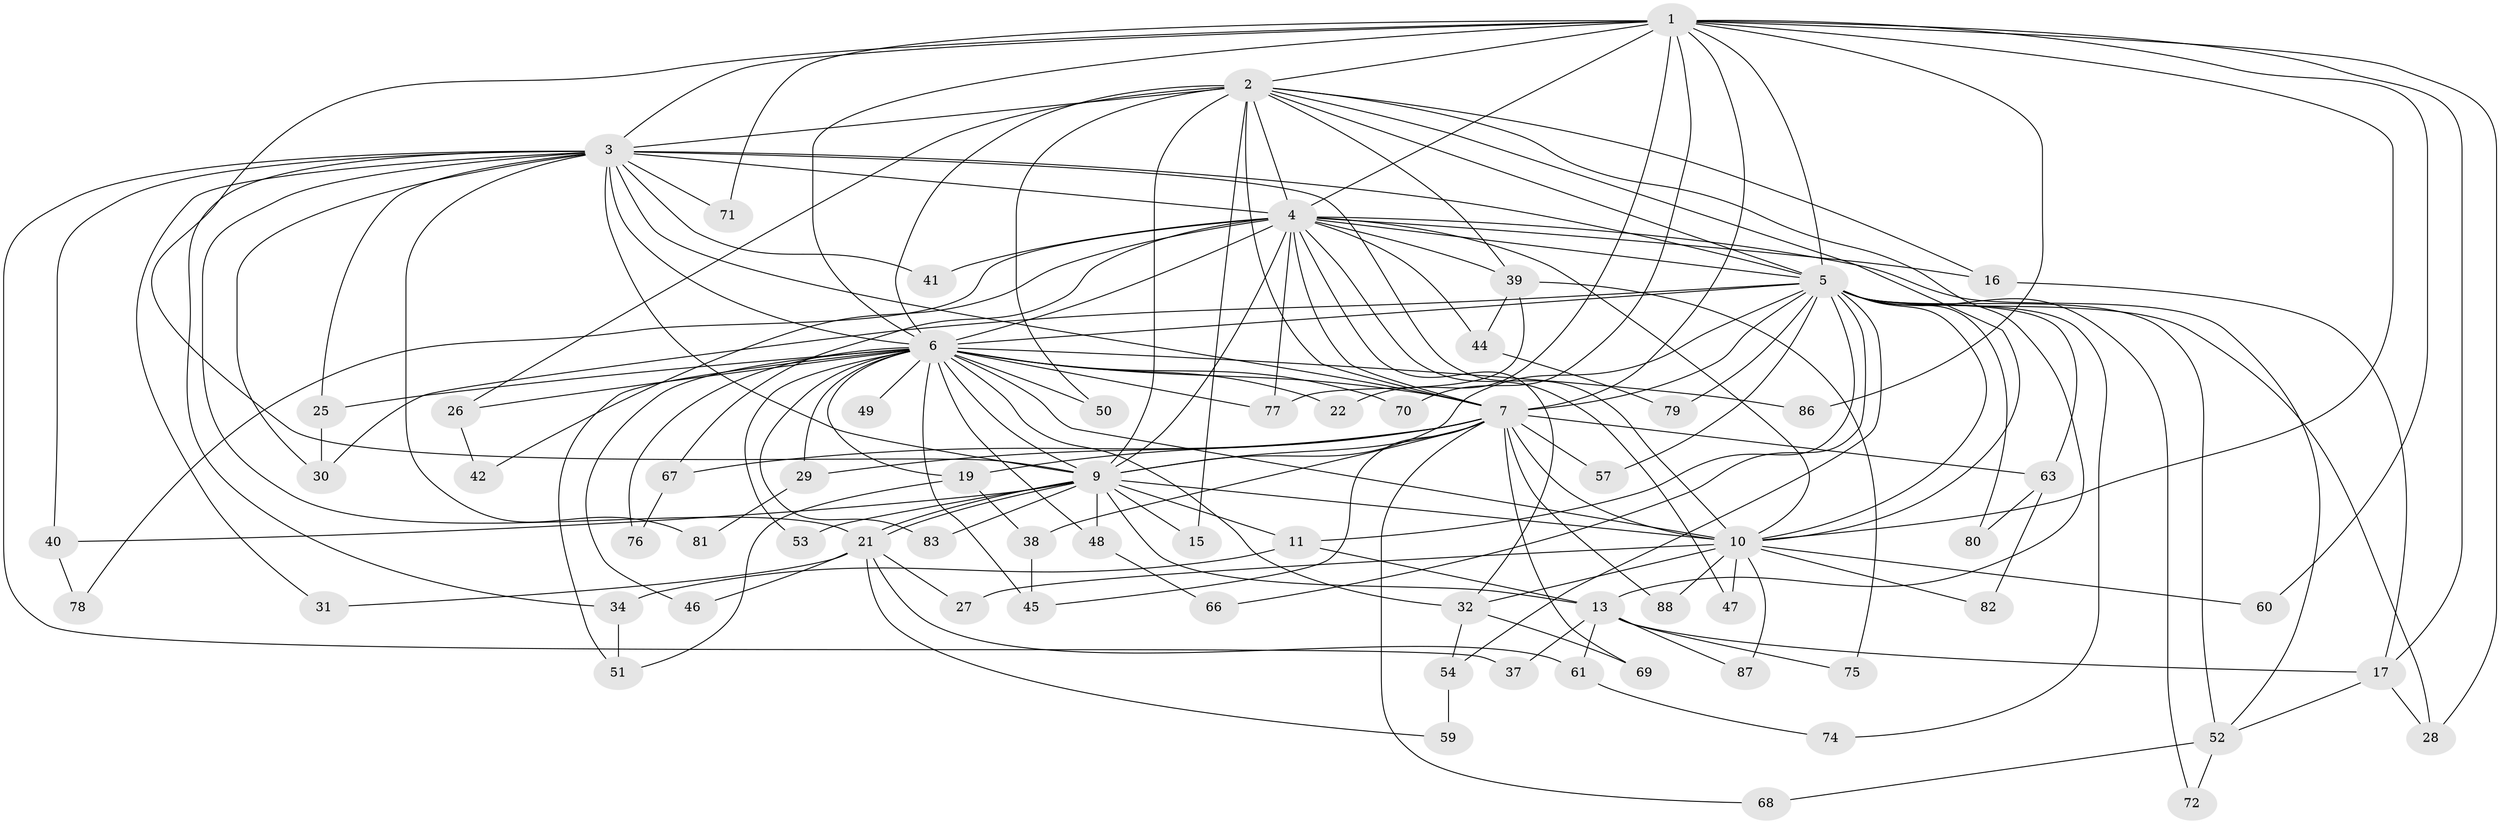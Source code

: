 // Generated by graph-tools (version 1.1) at 2025/23/03/03/25 07:23:47]
// undirected, 68 vertices, 163 edges
graph export_dot {
graph [start="1"]
  node [color=gray90,style=filled];
  1 [super="+73"];
  2 [super="+56"];
  3 [super="+14"];
  4 [super="+20"];
  5 [super="+24"];
  6 [super="+8"];
  7 [super="+36"];
  9 [super="+18"];
  10 [super="+12"];
  11 [super="+64"];
  13 [super="+23"];
  15;
  16;
  17 [super="+35"];
  19;
  21 [super="+55"];
  22;
  25;
  26;
  27;
  28 [super="+62"];
  29;
  30 [super="+43"];
  31;
  32 [super="+33"];
  34 [super="+89"];
  37;
  38;
  39 [super="+85"];
  40 [super="+58"];
  41;
  42;
  44;
  45 [super="+84"];
  46;
  47;
  48;
  49;
  50;
  51;
  52 [super="+65"];
  53;
  54;
  57;
  59;
  60;
  61;
  63;
  66;
  67;
  68;
  69;
  70;
  71;
  72;
  74;
  75;
  76;
  77;
  78;
  79;
  80;
  81;
  82;
  83;
  86;
  87;
  88;
  1 -- 2;
  1 -- 3 [weight=2];
  1 -- 4;
  1 -- 5;
  1 -- 6 [weight=2];
  1 -- 7;
  1 -- 9;
  1 -- 10;
  1 -- 22;
  1 -- 28;
  1 -- 60;
  1 -- 70;
  1 -- 71;
  1 -- 86;
  1 -- 17;
  2 -- 3;
  2 -- 4;
  2 -- 5;
  2 -- 6 [weight=2];
  2 -- 7;
  2 -- 9;
  2 -- 10;
  2 -- 15;
  2 -- 16;
  2 -- 26;
  2 -- 39 [weight=2];
  2 -- 50;
  2 -- 13;
  3 -- 4;
  3 -- 5 [weight=2];
  3 -- 6 [weight=3];
  3 -- 7;
  3 -- 9;
  3 -- 10;
  3 -- 25;
  3 -- 31;
  3 -- 34;
  3 -- 37;
  3 -- 40;
  3 -- 41;
  3 -- 71;
  3 -- 81;
  3 -- 30;
  3 -- 21;
  4 -- 5;
  4 -- 6 [weight=3];
  4 -- 7;
  4 -- 9;
  4 -- 10;
  4 -- 16;
  4 -- 32;
  4 -- 39;
  4 -- 42;
  4 -- 44;
  4 -- 47;
  4 -- 52;
  4 -- 67;
  4 -- 77;
  4 -- 78;
  4 -- 41;
  5 -- 6 [weight=2];
  5 -- 7;
  5 -- 9;
  5 -- 10;
  5 -- 11 [weight=2];
  5 -- 28;
  5 -- 54;
  5 -- 57;
  5 -- 63;
  5 -- 66;
  5 -- 72;
  5 -- 74;
  5 -- 79;
  5 -- 80;
  5 -- 52;
  5 -- 30;
  6 -- 7 [weight=2];
  6 -- 9 [weight=2];
  6 -- 10 [weight=3];
  6 -- 25;
  6 -- 29;
  6 -- 46;
  6 -- 49 [weight=2];
  6 -- 50;
  6 -- 76;
  6 -- 70;
  6 -- 77;
  6 -- 19;
  6 -- 83;
  6 -- 22;
  6 -- 86;
  6 -- 26;
  6 -- 32;
  6 -- 45;
  6 -- 48;
  6 -- 51;
  6 -- 53;
  7 -- 9 [weight=3];
  7 -- 10;
  7 -- 19;
  7 -- 29;
  7 -- 38;
  7 -- 63;
  7 -- 67;
  7 -- 68;
  7 -- 69;
  7 -- 88;
  7 -- 57;
  7 -- 45;
  9 -- 10;
  9 -- 11;
  9 -- 13;
  9 -- 15;
  9 -- 21;
  9 -- 21;
  9 -- 40 [weight=2];
  9 -- 48;
  9 -- 53;
  9 -- 83;
  10 -- 27;
  10 -- 47;
  10 -- 60;
  10 -- 82;
  10 -- 87;
  10 -- 88;
  10 -- 32;
  11 -- 13;
  11 -- 34;
  13 -- 17;
  13 -- 61;
  13 -- 75;
  13 -- 87;
  13 -- 37;
  16 -- 17;
  17 -- 28;
  17 -- 52;
  19 -- 38;
  19 -- 51;
  21 -- 27;
  21 -- 31;
  21 -- 46;
  21 -- 59;
  21 -- 61;
  25 -- 30;
  26 -- 42;
  29 -- 81;
  32 -- 69;
  32 -- 54;
  34 -- 51;
  38 -- 45;
  39 -- 44;
  39 -- 75;
  39 -- 77;
  40 -- 78;
  44 -- 79;
  48 -- 66;
  52 -- 68;
  52 -- 72;
  54 -- 59;
  61 -- 74;
  63 -- 80;
  63 -- 82;
  67 -- 76;
}
